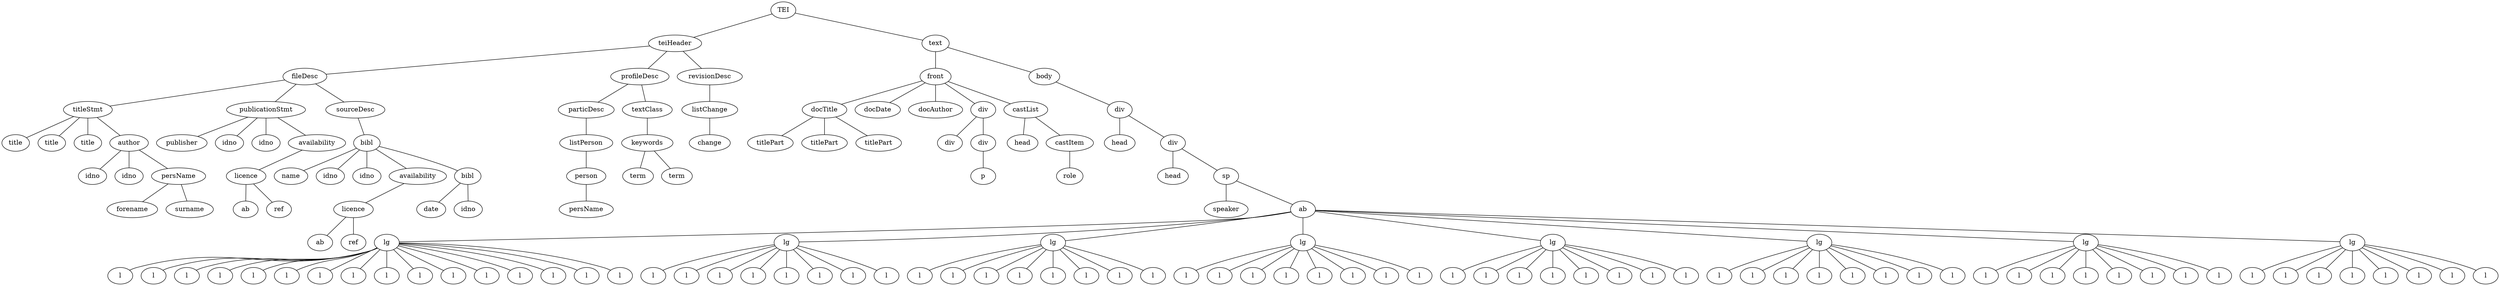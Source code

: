 graph Tree {
	"t0" [label = "TEI"];
	"t1" [label = "teiHeader"];
	"t2" [label = "fileDesc"];
	"t3" [label = "titleStmt"];
	"t4" [label = "title"];
	"t5" [label = "title"];
	"t6" [label = "title"];
	"t7" [label = "author"];
	"t8" [label = "idno"];
	"t9" [label = "idno"];
	"t10" [label = "persName"];
	"t11" [label = "forename"];
	"t12" [label = "surname"];
	"t13" [label = "publicationStmt"];
	"t14" [label = "publisher"];
	"t15" [label = "idno"];
	"t16" [label = "idno"];
	"t17" [label = "availability"];
	"t18" [label = "licence"];
	"t19" [label = "ab"];
	"t20" [label = "ref"];
	"t21" [label = "sourceDesc"];
	"t22" [label = "bibl"];
	"t23" [label = "name"];
	"t24" [label = "idno"];
	"t25" [label = "idno"];
	"t26" [label = "availability"];
	"t27" [label = "licence"];
	"t28" [label = "ab"];
	"t29" [label = "ref"];
	"t30" [label = "bibl"];
	"t31" [label = "date"];
	"t32" [label = "idno"];
	"t33" [label = "profileDesc"];
	"t34" [label = "particDesc"];
	"t35" [label = "listPerson"];
	"t36" [label = "person"];
	"t37" [label = "persName"];
	"t38" [label = "textClass"];
	"t39" [label = "keywords"];
	"t40" [label = "term"];
	"t41" [label = "term"];
	"t42" [label = "revisionDesc"];
	"t43" [label = "listChange"];
	"t44" [label = "change"];
	"t45" [label = "text"];
	"t46" [label = "front"];
	"t47" [label = "docTitle"];
	"t48" [label = "titlePart"];
	"t49" [label = "titlePart"];
	"t50" [label = "titlePart"];
	"t51" [label = "docDate"];
	"t52" [label = "docAuthor"];
	"t53" [label = "div"];
	"t54" [label = "div"];
	"t55" [label = "div"];
	"t56" [label = "p"];
	"t57" [label = "castList"];
	"t58" [label = "head"];
	"t59" [label = "castItem"];
	"t60" [label = "role"];
	"t61" [label = "body"];
	"t62" [label = "div"];
	"t63" [label = "head"];
	"t64" [label = "div"];
	"t65" [label = "head"];
	"t66" [label = "sp"];
	"t67" [label = "speaker"];
	"t68" [label = "ab"];
	"t69" [label = "lg"];
	"t70" [label = "l"];
	"t71" [label = "l"];
	"t72" [label = "l"];
	"t73" [label = "l"];
	"t74" [label = "l"];
	"t75" [label = "l"];
	"t76" [label = "l"];
	"t77" [label = "l"];
	"t78" [label = "l"];
	"t79" [label = "l"];
	"t80" [label = "l"];
	"t81" [label = "l"];
	"t82" [label = "l"];
	"t83" [label = "l"];
	"t84" [label = "l"];
	"t85" [label = "l"];
	"t86" [label = "lg"];
	"t87" [label = "l"];
	"t88" [label = "l"];
	"t89" [label = "l"];
	"t90" [label = "l"];
	"t91" [label = "l"];
	"t92" [label = "l"];
	"t93" [label = "l"];
	"t94" [label = "l"];
	"t95" [label = "lg"];
	"t96" [label = "l"];
	"t97" [label = "l"];
	"t98" [label = "l"];
	"t99" [label = "l"];
	"t100" [label = "l"];
	"t101" [label = "l"];
	"t102" [label = "l"];
	"t103" [label = "l"];
	"t104" [label = "lg"];
	"t105" [label = "l"];
	"t106" [label = "l"];
	"t107" [label = "l"];
	"t108" [label = "l"];
	"t109" [label = "l"];
	"t110" [label = "l"];
	"t111" [label = "l"];
	"t112" [label = "l"];
	"t113" [label = "lg"];
	"t114" [label = "l"];
	"t115" [label = "l"];
	"t116" [label = "l"];
	"t117" [label = "l"];
	"t118" [label = "l"];
	"t119" [label = "l"];
	"t120" [label = "l"];
	"t121" [label = "l"];
	"t122" [label = "lg"];
	"t123" [label = "l"];
	"t124" [label = "l"];
	"t125" [label = "l"];
	"t126" [label = "l"];
	"t127" [label = "l"];
	"t128" [label = "l"];
	"t129" [label = "l"];
	"t130" [label = "l"];
	"t131" [label = "lg"];
	"t132" [label = "l"];
	"t133" [label = "l"];
	"t134" [label = "l"];
	"t135" [label = "l"];
	"t136" [label = "l"];
	"t137" [label = "l"];
	"t138" [label = "l"];
	"t139" [label = "l"];
	"t140" [label = "lg"];
	"t141" [label = "l"];
	"t142" [label = "l"];
	"t143" [label = "l"];
	"t144" [label = "l"];
	"t145" [label = "l"];
	"t146" [label = "l"];
	"t147" [label = "l"];
	"t148" [label = "l"];
	"t0" -- "t1";
	"t1" -- "t2";
	"t2" -- "t3";
	"t3" -- "t4";
	"t3" -- "t5";
	"t3" -- "t6";
	"t3" -- "t7";
	"t7" -- "t8";
	"t7" -- "t9";
	"t7" -- "t10";
	"t10" -- "t11";
	"t10" -- "t12";
	"t2" -- "t13";
	"t13" -- "t14";
	"t13" -- "t15";
	"t13" -- "t16";
	"t13" -- "t17";
	"t17" -- "t18";
	"t18" -- "t19";
	"t18" -- "t20";
	"t2" -- "t21";
	"t21" -- "t22";
	"t22" -- "t23";
	"t22" -- "t24";
	"t22" -- "t25";
	"t22" -- "t26";
	"t26" -- "t27";
	"t27" -- "t28";
	"t27" -- "t29";
	"t22" -- "t30";
	"t30" -- "t31";
	"t30" -- "t32";
	"t1" -- "t33";
	"t33" -- "t34";
	"t34" -- "t35";
	"t35" -- "t36";
	"t36" -- "t37";
	"t33" -- "t38";
	"t38" -- "t39";
	"t39" -- "t40";
	"t39" -- "t41";
	"t1" -- "t42";
	"t42" -- "t43";
	"t43" -- "t44";
	"t0" -- "t45";
	"t45" -- "t46";
	"t46" -- "t47";
	"t47" -- "t48";
	"t47" -- "t49";
	"t47" -- "t50";
	"t46" -- "t51";
	"t46" -- "t52";
	"t46" -- "t53";
	"t53" -- "t54";
	"t53" -- "t55";
	"t55" -- "t56";
	"t46" -- "t57";
	"t57" -- "t58";
	"t57" -- "t59";
	"t59" -- "t60";
	"t45" -- "t61";
	"t61" -- "t62";
	"t62" -- "t63";
	"t62" -- "t64";
	"t64" -- "t65";
	"t64" -- "t66";
	"t66" -- "t67";
	"t66" -- "t68";
	"t68" -- "t69";
	"t69" -- "t70";
	"t69" -- "t71";
	"t69" -- "t72";
	"t69" -- "t73";
	"t69" -- "t74";
	"t69" -- "t75";
	"t69" -- "t76";
	"t69" -- "t77";
	"t69" -- "t78";
	"t69" -- "t79";
	"t69" -- "t80";
	"t69" -- "t81";
	"t69" -- "t82";
	"t69" -- "t83";
	"t69" -- "t84";
	"t69" -- "t85";
	"t68" -- "t86";
	"t86" -- "t87";
	"t86" -- "t88";
	"t86" -- "t89";
	"t86" -- "t90";
	"t86" -- "t91";
	"t86" -- "t92";
	"t86" -- "t93";
	"t86" -- "t94";
	"t68" -- "t95";
	"t95" -- "t96";
	"t95" -- "t97";
	"t95" -- "t98";
	"t95" -- "t99";
	"t95" -- "t100";
	"t95" -- "t101";
	"t95" -- "t102";
	"t95" -- "t103";
	"t68" -- "t104";
	"t104" -- "t105";
	"t104" -- "t106";
	"t104" -- "t107";
	"t104" -- "t108";
	"t104" -- "t109";
	"t104" -- "t110";
	"t104" -- "t111";
	"t104" -- "t112";
	"t68" -- "t113";
	"t113" -- "t114";
	"t113" -- "t115";
	"t113" -- "t116";
	"t113" -- "t117";
	"t113" -- "t118";
	"t113" -- "t119";
	"t113" -- "t120";
	"t113" -- "t121";
	"t68" -- "t122";
	"t122" -- "t123";
	"t122" -- "t124";
	"t122" -- "t125";
	"t122" -- "t126";
	"t122" -- "t127";
	"t122" -- "t128";
	"t122" -- "t129";
	"t122" -- "t130";
	"t68" -- "t131";
	"t131" -- "t132";
	"t131" -- "t133";
	"t131" -- "t134";
	"t131" -- "t135";
	"t131" -- "t136";
	"t131" -- "t137";
	"t131" -- "t138";
	"t131" -- "t139";
	"t68" -- "t140";
	"t140" -- "t141";
	"t140" -- "t142";
	"t140" -- "t143";
	"t140" -- "t144";
	"t140" -- "t145";
	"t140" -- "t146";
	"t140" -- "t147";
	"t140" -- "t148";
}
